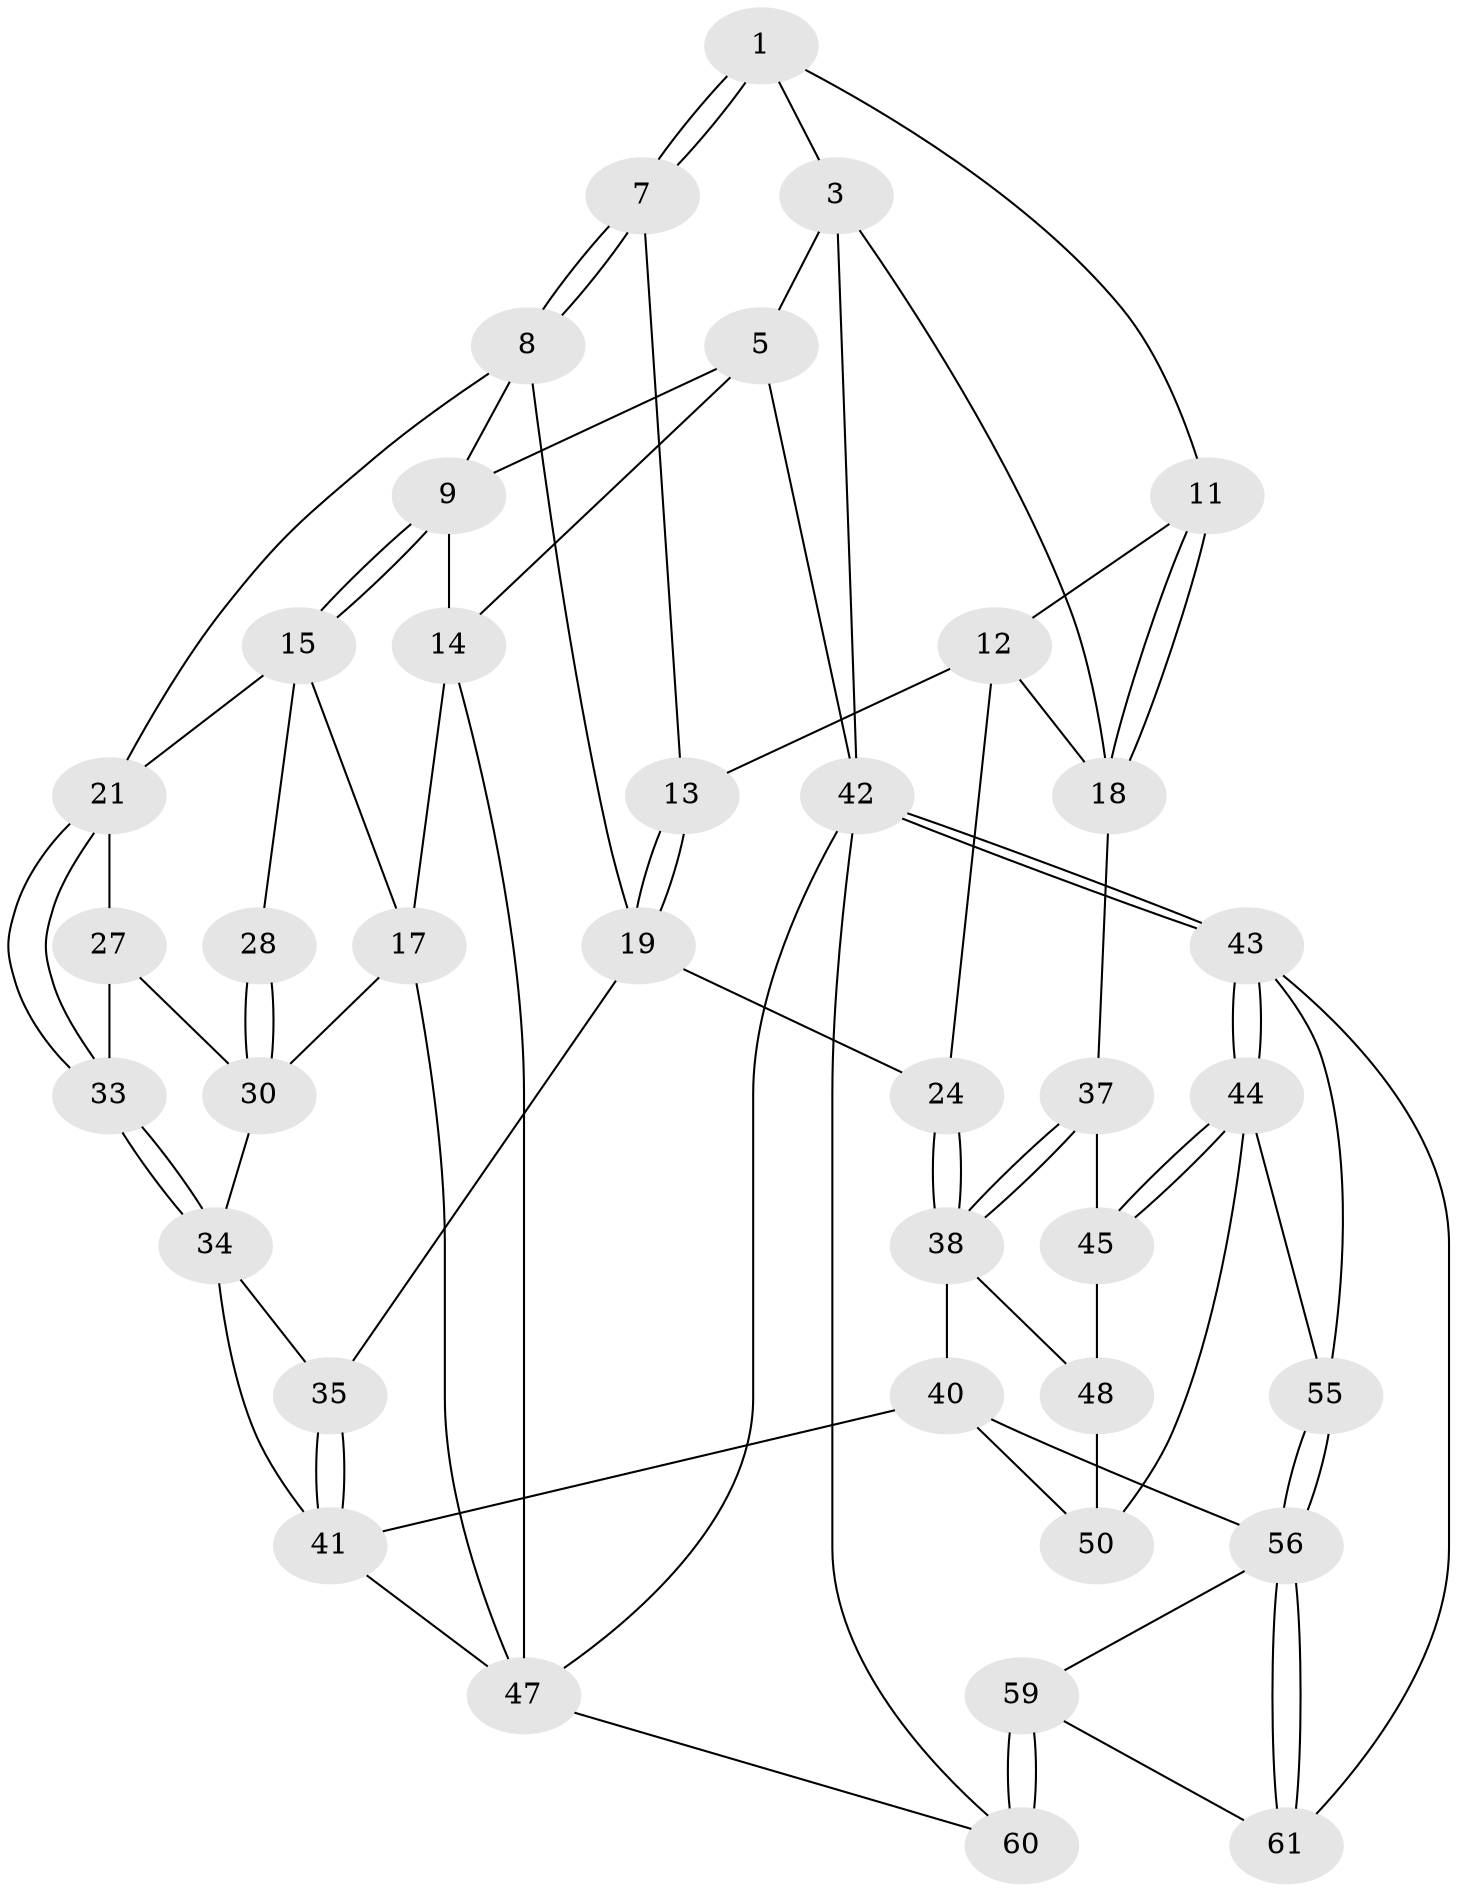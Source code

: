 // original degree distribution, {3: 0.0625, 4: 0.21875, 5: 0.46875, 6: 0.25}
// Generated by graph-tools (version 1.1) at 2025/11/02/27/25 16:11:54]
// undirected, 38 vertices, 85 edges
graph export_dot {
graph [start="1"]
  node [color=gray90,style=filled];
  1 [pos="+0.5285914087735691+0",super="+2"];
  3 [pos="+1+0.19629871773880506",super="+4"];
  5 [pos="+1+0",super="+6"];
  7 [pos="+0.45138814601790045+0.11853171192389116"];
  8 [pos="+0.2093807268893433+0.12166030999841855",super="+20"];
  9 [pos="+0.13415867671801507+0",super="+10"];
  11 [pos="+0.6276211079365104+0.047035136157693794"];
  12 [pos="+0.535496099174465+0.2104247224428228",super="+23"];
  13 [pos="+0.4521746961286141+0.15841452832176603"];
  14 [pos="+0+0"];
  15 [pos="+0.03360631317688045+0.21397132615821104",super="+16"];
  17 [pos="+0+0.18710728636889626",super="+32"];
  18 [pos="+0.7452421813403883+0.26580933519076905",super="+26"];
  19 [pos="+0.33796482959142604+0.29067661250311816",super="+25"];
  21 [pos="+0.18611835832779014+0.24480502229812987",super="+22"];
  24 [pos="+0.4360039778930699+0.34327925502659223"];
  27 [pos="+0.052330900508583154+0.29167171819236876",super="+29"];
  28 [pos="+0.017902097534159986+0.2946216365481662"];
  30 [pos="+0.021856870832577337+0.3488653316607809",super="+31"];
  33 [pos="+0.17169821062201518+0.2802703187527087"];
  34 [pos="+0.1051115770699332+0.5106495354242635",super="+36"];
  35 [pos="+0.28482863656482654+0.5126124892688688"];
  37 [pos="+0.7030597647155001+0.33304948935272605"];
  38 [pos="+0.4846054574739804+0.42365066314724137",super="+39"];
  40 [pos="+0.46377632300347166+0.5945190733289001",super="+51"];
  41 [pos="+0.4522588694805168+0.5923625342740646",super="+52"];
  42 [pos="+1+0.7004895230775132",super="+63"];
  43 [pos="+0.915484175277983+0.6496897123924095",super="+58"];
  44 [pos="+0.8627481440926084+0.6140694612728094",super="+54"];
  45 [pos="+0.8227384735061466+0.5785713594682426",super="+46"];
  47 [pos="+0+1",super="+53"];
  48 [pos="+0.633094537724617+0.4670609030945673",super="+49"];
  50 [pos="+0.5907352678263623+0.6087938287420183"];
  55 [pos="+0.6642054397881777+0.6946515262390268"];
  56 [pos="+0.5943260719811371+0.7198933723631645",super="+57"];
  59 [pos="+0.43925533545603707+0.8614437037557667",super="+62"];
  60 [pos="+0.12337066436019885+1",super="+64"];
  61 [pos="+0.6533910411929905+0.7893539985713957"];
  1 -- 7;
  1 -- 7;
  1 -- 3;
  1 -- 11;
  3 -- 18;
  3 -- 42;
  3 -- 5;
  5 -- 14;
  5 -- 42;
  5 -- 9;
  7 -- 8;
  7 -- 8;
  7 -- 13;
  8 -- 9;
  8 -- 19;
  8 -- 21;
  9 -- 15;
  9 -- 15;
  9 -- 14;
  11 -- 12;
  11 -- 18;
  11 -- 18;
  12 -- 13;
  12 -- 24;
  12 -- 18;
  13 -- 19;
  13 -- 19;
  14 -- 17;
  14 -- 47;
  15 -- 21;
  15 -- 17;
  15 -- 28;
  17 -- 47;
  17 -- 30;
  18 -- 37;
  19 -- 24;
  19 -- 35;
  21 -- 33;
  21 -- 33;
  21 -- 27;
  24 -- 38;
  24 -- 38;
  27 -- 33;
  27 -- 30;
  28 -- 30;
  28 -- 30;
  30 -- 34;
  33 -- 34;
  33 -- 34;
  34 -- 35;
  34 -- 41;
  35 -- 41;
  35 -- 41;
  37 -- 38;
  37 -- 38;
  37 -- 45;
  38 -- 40;
  38 -- 48;
  40 -- 41;
  40 -- 50;
  40 -- 56;
  41 -- 47;
  42 -- 43;
  42 -- 43;
  42 -- 47;
  42 -- 60;
  43 -- 44;
  43 -- 44;
  43 -- 61;
  43 -- 55;
  44 -- 45;
  44 -- 45;
  44 -- 50;
  44 -- 55;
  45 -- 48 [weight=2];
  47 -- 60;
  48 -- 50;
  55 -- 56;
  55 -- 56;
  56 -- 61;
  56 -- 61;
  56 -- 59;
  59 -- 60 [weight=2];
  59 -- 60;
  59 -- 61;
}
